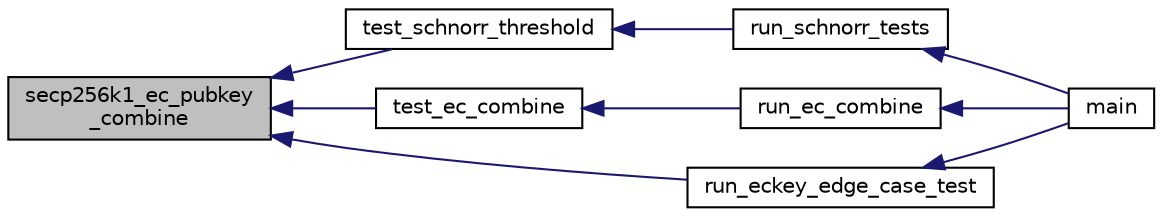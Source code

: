 digraph "secp256k1_ec_pubkey_combine"
{
  edge [fontname="Helvetica",fontsize="10",labelfontname="Helvetica",labelfontsize="10"];
  node [fontname="Helvetica",fontsize="10",shape=record];
  rankdir="LR";
  Node141 [label="secp256k1_ec_pubkey\l_combine",height=0.2,width=0.4,color="black", fillcolor="grey75", style="filled", fontcolor="black"];
  Node141 -> Node142 [dir="back",color="midnightblue",fontsize="10",style="solid",fontname="Helvetica"];
  Node142 [label="test_schnorr_threshold",height=0.2,width=0.4,color="black", fillcolor="white", style="filled",URL="$d4/d1d/schnorr_2tests__impl_8h.html#a7c79e0204a103b99844bdf1b2ac4cb57"];
  Node142 -> Node143 [dir="back",color="midnightblue",fontsize="10",style="solid",fontname="Helvetica"];
  Node143 [label="run_schnorr_tests",height=0.2,width=0.4,color="black", fillcolor="white", style="filled",URL="$d4/d1d/schnorr_2tests__impl_8h.html#a6b31cc8facecda629cf588196a4c936b"];
  Node143 -> Node144 [dir="back",color="midnightblue",fontsize="10",style="solid",fontname="Helvetica"];
  Node144 [label="main",height=0.2,width=0.4,color="black", fillcolor="white", style="filled",URL="$d5/d7f/tests_8c.html#a3c04138a5bfe5d72780bb7e82a18e627"];
  Node141 -> Node145 [dir="back",color="midnightblue",fontsize="10",style="solid",fontname="Helvetica"];
  Node145 [label="test_ec_combine",height=0.2,width=0.4,color="black", fillcolor="white", style="filled",URL="$d5/d7f/tests_8c.html#af668387a475fa94107e316b2ddc003cf"];
  Node145 -> Node146 [dir="back",color="midnightblue",fontsize="10",style="solid",fontname="Helvetica"];
  Node146 [label="run_ec_combine",height=0.2,width=0.4,color="black", fillcolor="white", style="filled",URL="$d5/d7f/tests_8c.html#a394075284eed27ac8d87935f73d4c673"];
  Node146 -> Node144 [dir="back",color="midnightblue",fontsize="10",style="solid",fontname="Helvetica"];
  Node141 -> Node147 [dir="back",color="midnightblue",fontsize="10",style="solid",fontname="Helvetica"];
  Node147 [label="run_eckey_edge_case_test",height=0.2,width=0.4,color="black", fillcolor="white", style="filled",URL="$d5/d7f/tests_8c.html#a32498e86a99a258f68cd4b1176f47966"];
  Node147 -> Node144 [dir="back",color="midnightblue",fontsize="10",style="solid",fontname="Helvetica"];
}
